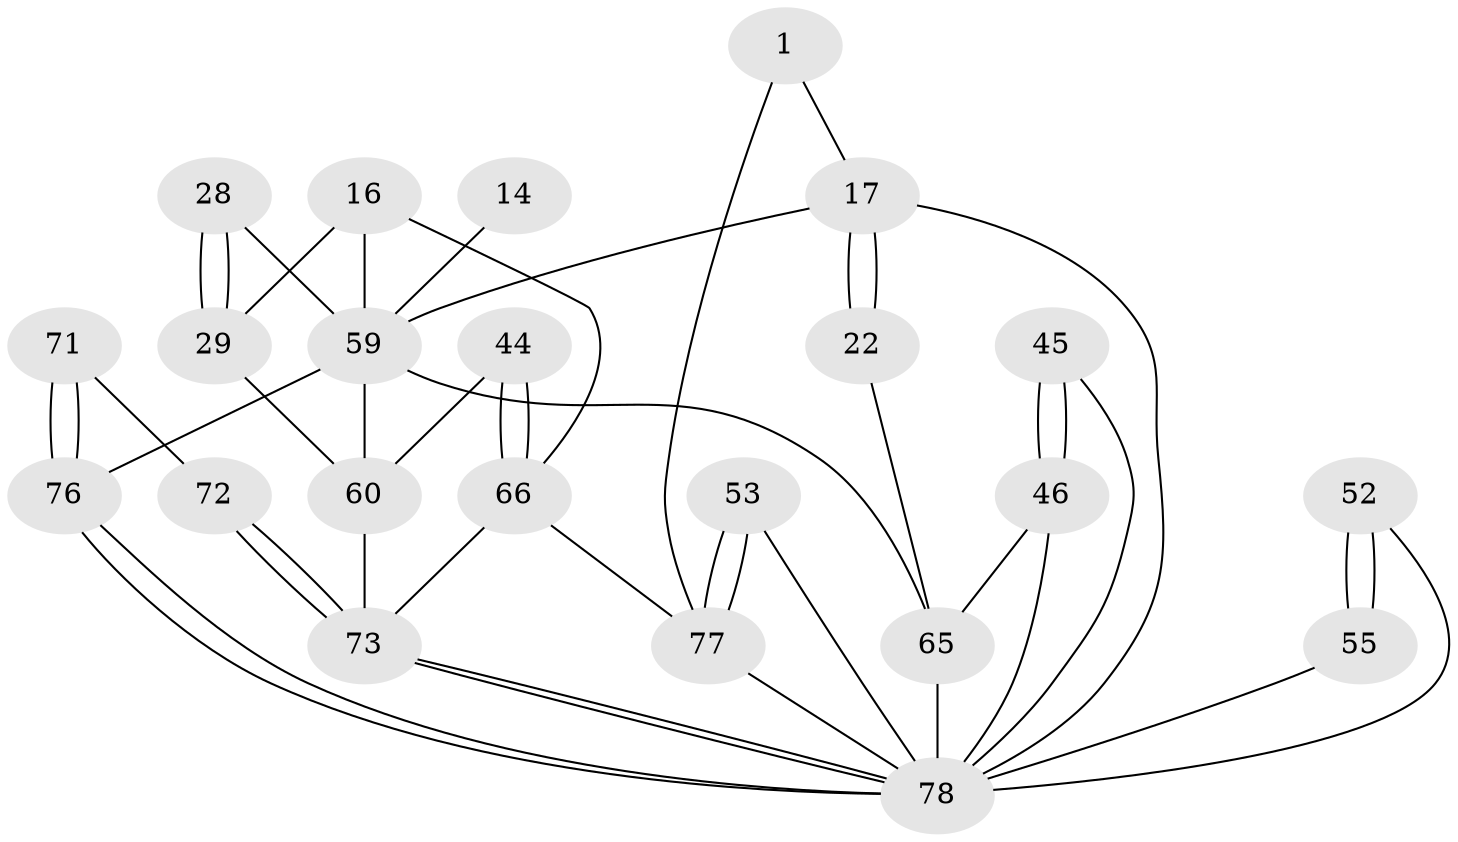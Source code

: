 // original degree distribution, {3: 0.02564102564102564, 5: 0.5384615384615384, 4: 0.23076923076923078, 6: 0.20512820512820512}
// Generated by graph-tools (version 1.1) at 2025/06/03/04/25 22:06:46]
// undirected, 23 vertices, 47 edges
graph export_dot {
graph [start="1"]
  node [color=gray90,style=filled];
  1 [pos="+0.7870627733846302+0"];
  14 [pos="+0.49875417347929263+0.2221427796014774"];
  16 [pos="+0.4048589574648901+0.21357258359979267",super="+11"];
  17 [pos="+0.990078906989616+0.20504244584541015",super="+6+7"];
  22 [pos="+0.6977782608591295+0.2501797904710596"];
  28 [pos="+0.25447738860560537+0.25675645767744576"];
  29 [pos="+0.13474593243890326+0.3648607244971585",super="+13+12"];
  44 [pos="+0+0.4709988199268394"];
  45 [pos="+0.708686350381358+0.5926605080470876"];
  46 [pos="+0.6945128317721669+0.5926339256874468",super="+38+40"];
  52 [pos="+0.7860921959287626+0.5926442449135894",super="+51"];
  53 [pos="+1+0.8623429264726451"];
  55 [pos="+0.9422566757597884+0.7100535246196641"];
  59 [pos="+0.39068890924494876+0.638497883529896",super="+32+33+27+58+31"];
  60 [pos="+0.269030570890493+0.6993969495036151",super="+41+43"];
  65 [pos="+0.6786094872700329+0.7894843318366596",super="+56+57+36+35"];
  66 [pos="+0+1",super="+3"];
  71 [pos="+0.36898232001917025+0.8350398829118272"];
  72 [pos="+0.2678244562390493+0.8138872607914118"];
  73 [pos="+0+1",super="+67+62+61"];
  76 [pos="+0.4620562636419017+1",super="+69+70"];
  77 [pos="+1+1",super="+2+20"];
  78 [pos="+0.4624632387904507+1",super="+75+50"];
  1 -- 77;
  1 -- 17;
  14 -- 59 [weight=3];
  16 -- 66;
  16 -- 29 [weight=2];
  16 -- 59 [weight=3];
  17 -- 22 [weight=2];
  17 -- 22;
  17 -- 59;
  17 -- 78;
  22 -- 65;
  28 -- 29 [weight=2];
  28 -- 29;
  28 -- 59;
  29 -- 60;
  44 -- 66 [weight=2];
  44 -- 66;
  44 -- 60;
  45 -- 46 [weight=2];
  45 -- 46;
  45 -- 78;
  46 -- 65 [weight=3];
  46 -- 78;
  52 -- 55 [weight=2];
  52 -- 55;
  52 -- 78 [weight=2];
  53 -- 77 [weight=2];
  53 -- 77;
  53 -- 78;
  55 -- 78;
  59 -- 60 [weight=2];
  59 -- 65 [weight=3];
  59 -- 76;
  60 -- 73 [weight=2];
  65 -- 78 [weight=3];
  66 -- 77 [weight=2];
  66 -- 73;
  71 -- 72;
  71 -- 76 [weight=2];
  71 -- 76;
  72 -- 73 [weight=2];
  72 -- 73;
  73 -- 78;
  73 -- 78;
  76 -- 78 [weight=2];
  76 -- 78;
  77 -- 78 [weight=2];
}
